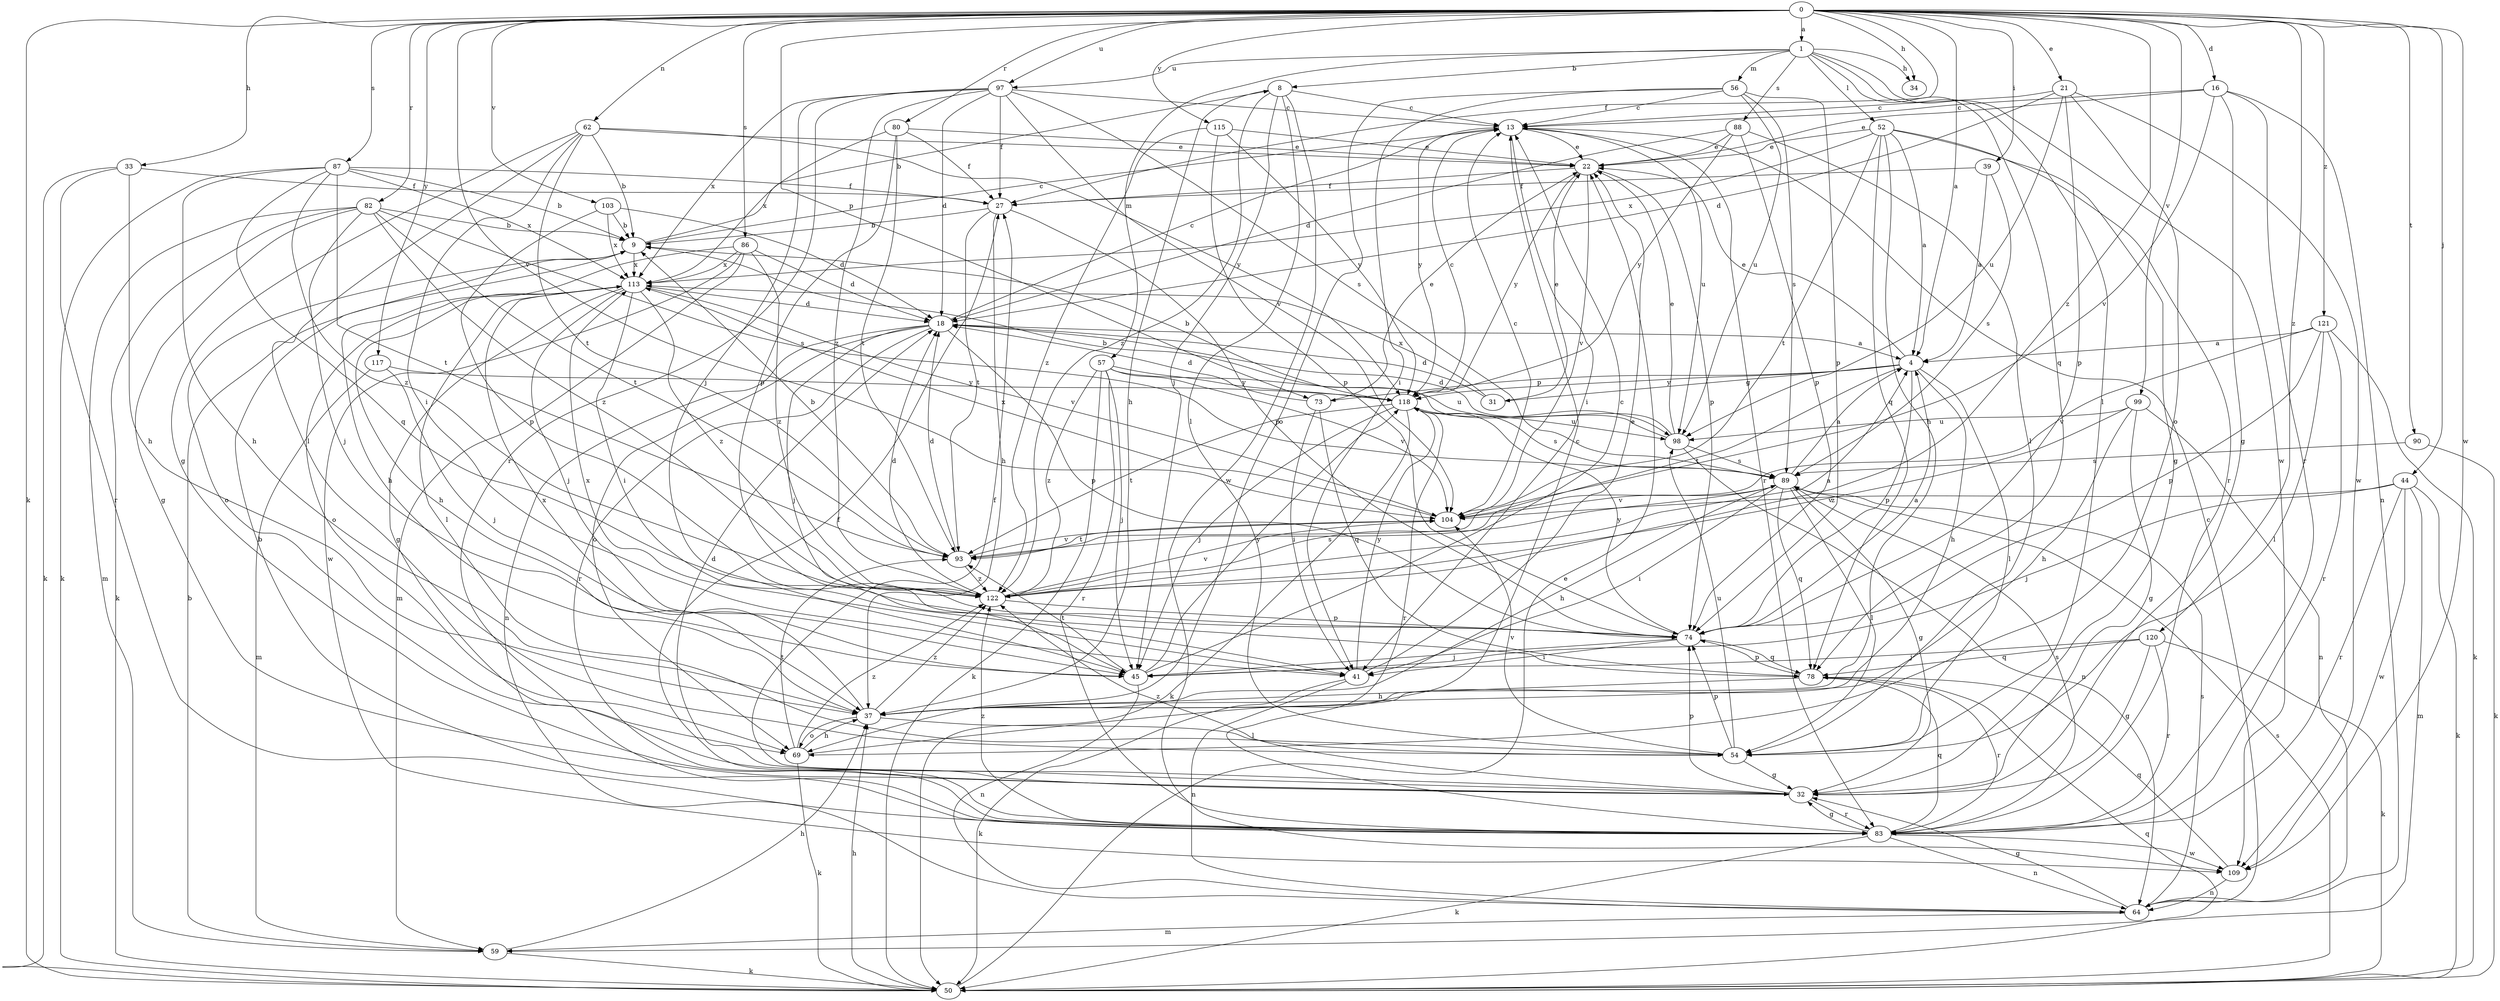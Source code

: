 strict digraph  {
0;
1;
4;
8;
9;
13;
16;
18;
21;
22;
27;
31;
32;
33;
34;
37;
39;
41;
44;
45;
50;
52;
54;
56;
57;
59;
62;
64;
69;
73;
74;
78;
80;
82;
83;
86;
87;
88;
89;
90;
93;
97;
98;
99;
103;
104;
109;
113;
115;
117;
118;
120;
121;
122;
0 -> 1  [label=a];
0 -> 4  [label=a];
0 -> 16  [label=d];
0 -> 21  [label=e];
0 -> 27  [label=f];
0 -> 33  [label=h];
0 -> 34  [label=h];
0 -> 39  [label=i];
0 -> 44  [label=j];
0 -> 50  [label=k];
0 -> 62  [label=n];
0 -> 73  [label=p];
0 -> 80  [label=r];
0 -> 82  [label=r];
0 -> 86  [label=s];
0 -> 87  [label=s];
0 -> 90  [label=t];
0 -> 97  [label=u];
0 -> 99  [label=v];
0 -> 103  [label=v];
0 -> 104  [label=v];
0 -> 109  [label=w];
0 -> 115  [label=y];
0 -> 117  [label=y];
0 -> 120  [label=z];
0 -> 121  [label=z];
0 -> 122  [label=z];
1 -> 8  [label=b];
1 -> 34  [label=h];
1 -> 52  [label=l];
1 -> 54  [label=l];
1 -> 56  [label=m];
1 -> 57  [label=m];
1 -> 78  [label=q];
1 -> 88  [label=s];
1 -> 97  [label=u];
1 -> 109  [label=w];
4 -> 22  [label=e];
4 -> 31  [label=g];
4 -> 37  [label=h];
4 -> 54  [label=l];
4 -> 73  [label=p];
4 -> 74  [label=p];
4 -> 93  [label=t];
4 -> 118  [label=y];
8 -> 13  [label=c];
8 -> 37  [label=h];
8 -> 45  [label=j];
8 -> 54  [label=l];
8 -> 109  [label=w];
8 -> 122  [label=z];
9 -> 8  [label=b];
9 -> 13  [label=c];
9 -> 69  [label=o];
9 -> 113  [label=x];
13 -> 22  [label=e];
13 -> 41  [label=i];
13 -> 83  [label=r];
13 -> 98  [label=u];
13 -> 118  [label=y];
16 -> 13  [label=c];
16 -> 22  [label=e];
16 -> 32  [label=g];
16 -> 64  [label=n];
16 -> 83  [label=r];
16 -> 104  [label=v];
18 -> 4  [label=a];
18 -> 13  [label=c];
18 -> 45  [label=j];
18 -> 64  [label=n];
18 -> 69  [label=o];
18 -> 74  [label=p];
18 -> 83  [label=r];
21 -> 13  [label=c];
21 -> 18  [label=d];
21 -> 69  [label=o];
21 -> 74  [label=p];
21 -> 98  [label=u];
21 -> 109  [label=w];
22 -> 27  [label=f];
22 -> 74  [label=p];
22 -> 104  [label=v];
22 -> 118  [label=y];
27 -> 9  [label=b];
27 -> 37  [label=h];
27 -> 74  [label=p];
27 -> 93  [label=t];
31 -> 18  [label=d];
31 -> 22  [label=e];
31 -> 113  [label=x];
32 -> 18  [label=d];
32 -> 27  [label=f];
32 -> 74  [label=p];
32 -> 83  [label=r];
32 -> 122  [label=z];
33 -> 27  [label=f];
33 -> 37  [label=h];
33 -> 50  [label=k];
33 -> 83  [label=r];
37 -> 54  [label=l];
37 -> 69  [label=o];
37 -> 113  [label=x];
37 -> 122  [label=z];
39 -> 4  [label=a];
39 -> 27  [label=f];
39 -> 89  [label=s];
41 -> 22  [label=e];
41 -> 50  [label=k];
41 -> 64  [label=n];
41 -> 113  [label=x];
41 -> 118  [label=y];
44 -> 45  [label=j];
44 -> 50  [label=k];
44 -> 59  [label=m];
44 -> 83  [label=r];
44 -> 104  [label=v];
44 -> 109  [label=w];
45 -> 13  [label=c];
45 -> 64  [label=n];
45 -> 93  [label=t];
45 -> 118  [label=y];
50 -> 22  [label=e];
50 -> 37  [label=h];
50 -> 78  [label=q];
50 -> 89  [label=s];
52 -> 4  [label=a];
52 -> 22  [label=e];
52 -> 32  [label=g];
52 -> 37  [label=h];
52 -> 78  [label=q];
52 -> 83  [label=r];
52 -> 93  [label=t];
52 -> 113  [label=x];
54 -> 32  [label=g];
54 -> 74  [label=p];
54 -> 98  [label=u];
54 -> 104  [label=v];
56 -> 13  [label=c];
56 -> 41  [label=i];
56 -> 69  [label=o];
56 -> 74  [label=p];
56 -> 89  [label=s];
56 -> 98  [label=u];
57 -> 45  [label=j];
57 -> 50  [label=k];
57 -> 83  [label=r];
57 -> 98  [label=u];
57 -> 104  [label=v];
57 -> 118  [label=y];
57 -> 122  [label=z];
59 -> 9  [label=b];
59 -> 37  [label=h];
59 -> 50  [label=k];
62 -> 9  [label=b];
62 -> 22  [label=e];
62 -> 32  [label=g];
62 -> 41  [label=i];
62 -> 54  [label=l];
62 -> 93  [label=t];
62 -> 118  [label=y];
64 -> 13  [label=c];
64 -> 32  [label=g];
64 -> 59  [label=m];
64 -> 89  [label=s];
69 -> 13  [label=c];
69 -> 37  [label=h];
69 -> 50  [label=k];
69 -> 93  [label=t];
69 -> 122  [label=z];
73 -> 18  [label=d];
73 -> 22  [label=e];
73 -> 41  [label=i];
73 -> 78  [label=q];
74 -> 4  [label=a];
74 -> 41  [label=i];
74 -> 45  [label=j];
74 -> 78  [label=q];
74 -> 118  [label=y];
78 -> 37  [label=h];
78 -> 74  [label=p];
78 -> 83  [label=r];
80 -> 22  [label=e];
80 -> 27  [label=f];
80 -> 74  [label=p];
80 -> 93  [label=t];
80 -> 113  [label=x];
82 -> 9  [label=b];
82 -> 32  [label=g];
82 -> 45  [label=j];
82 -> 50  [label=k];
82 -> 59  [label=m];
82 -> 89  [label=s];
82 -> 93  [label=t];
82 -> 122  [label=z];
83 -> 9  [label=b];
83 -> 27  [label=f];
83 -> 32  [label=g];
83 -> 50  [label=k];
83 -> 64  [label=n];
83 -> 78  [label=q];
83 -> 89  [label=s];
83 -> 109  [label=w];
83 -> 122  [label=z];
86 -> 18  [label=d];
86 -> 37  [label=h];
86 -> 59  [label=m];
86 -> 109  [label=w];
86 -> 113  [label=x];
86 -> 122  [label=z];
87 -> 9  [label=b];
87 -> 27  [label=f];
87 -> 37  [label=h];
87 -> 50  [label=k];
87 -> 78  [label=q];
87 -> 93  [label=t];
87 -> 113  [label=x];
87 -> 122  [label=z];
88 -> 18  [label=d];
88 -> 22  [label=e];
88 -> 54  [label=l];
88 -> 74  [label=p];
88 -> 118  [label=y];
89 -> 4  [label=a];
89 -> 32  [label=g];
89 -> 37  [label=h];
89 -> 41  [label=i];
89 -> 54  [label=l];
89 -> 78  [label=q];
89 -> 104  [label=v];
90 -> 50  [label=k];
90 -> 89  [label=s];
93 -> 9  [label=b];
93 -> 18  [label=d];
93 -> 104  [label=v];
93 -> 122  [label=z];
97 -> 13  [label=c];
97 -> 18  [label=d];
97 -> 27  [label=f];
97 -> 45  [label=j];
97 -> 83  [label=r];
97 -> 89  [label=s];
97 -> 104  [label=v];
97 -> 113  [label=x];
97 -> 122  [label=z];
98 -> 9  [label=b];
98 -> 18  [label=d];
98 -> 22  [label=e];
98 -> 64  [label=n];
98 -> 89  [label=s];
99 -> 32  [label=g];
99 -> 37  [label=h];
99 -> 64  [label=n];
99 -> 98  [label=u];
99 -> 122  [label=z];
103 -> 9  [label=b];
103 -> 18  [label=d];
103 -> 74  [label=p];
103 -> 113  [label=x];
104 -> 13  [label=c];
104 -> 93  [label=t];
104 -> 113  [label=x];
109 -> 64  [label=n];
109 -> 78  [label=q];
113 -> 18  [label=d];
113 -> 32  [label=g];
113 -> 37  [label=h];
113 -> 41  [label=i];
113 -> 45  [label=j];
113 -> 54  [label=l];
113 -> 69  [label=o];
113 -> 104  [label=v];
113 -> 122  [label=z];
115 -> 22  [label=e];
115 -> 74  [label=p];
115 -> 118  [label=y];
115 -> 122  [label=z];
117 -> 45  [label=j];
117 -> 59  [label=m];
117 -> 118  [label=y];
118 -> 9  [label=b];
118 -> 13  [label=c];
118 -> 45  [label=j];
118 -> 50  [label=k];
118 -> 83  [label=r];
118 -> 89  [label=s];
118 -> 93  [label=t];
118 -> 98  [label=u];
120 -> 32  [label=g];
120 -> 45  [label=j];
120 -> 50  [label=k];
120 -> 78  [label=q];
120 -> 83  [label=r];
121 -> 4  [label=a];
121 -> 50  [label=k];
121 -> 54  [label=l];
121 -> 74  [label=p];
121 -> 83  [label=r];
121 -> 104  [label=v];
122 -> 4  [label=a];
122 -> 18  [label=d];
122 -> 74  [label=p];
122 -> 89  [label=s];
122 -> 104  [label=v];
}
